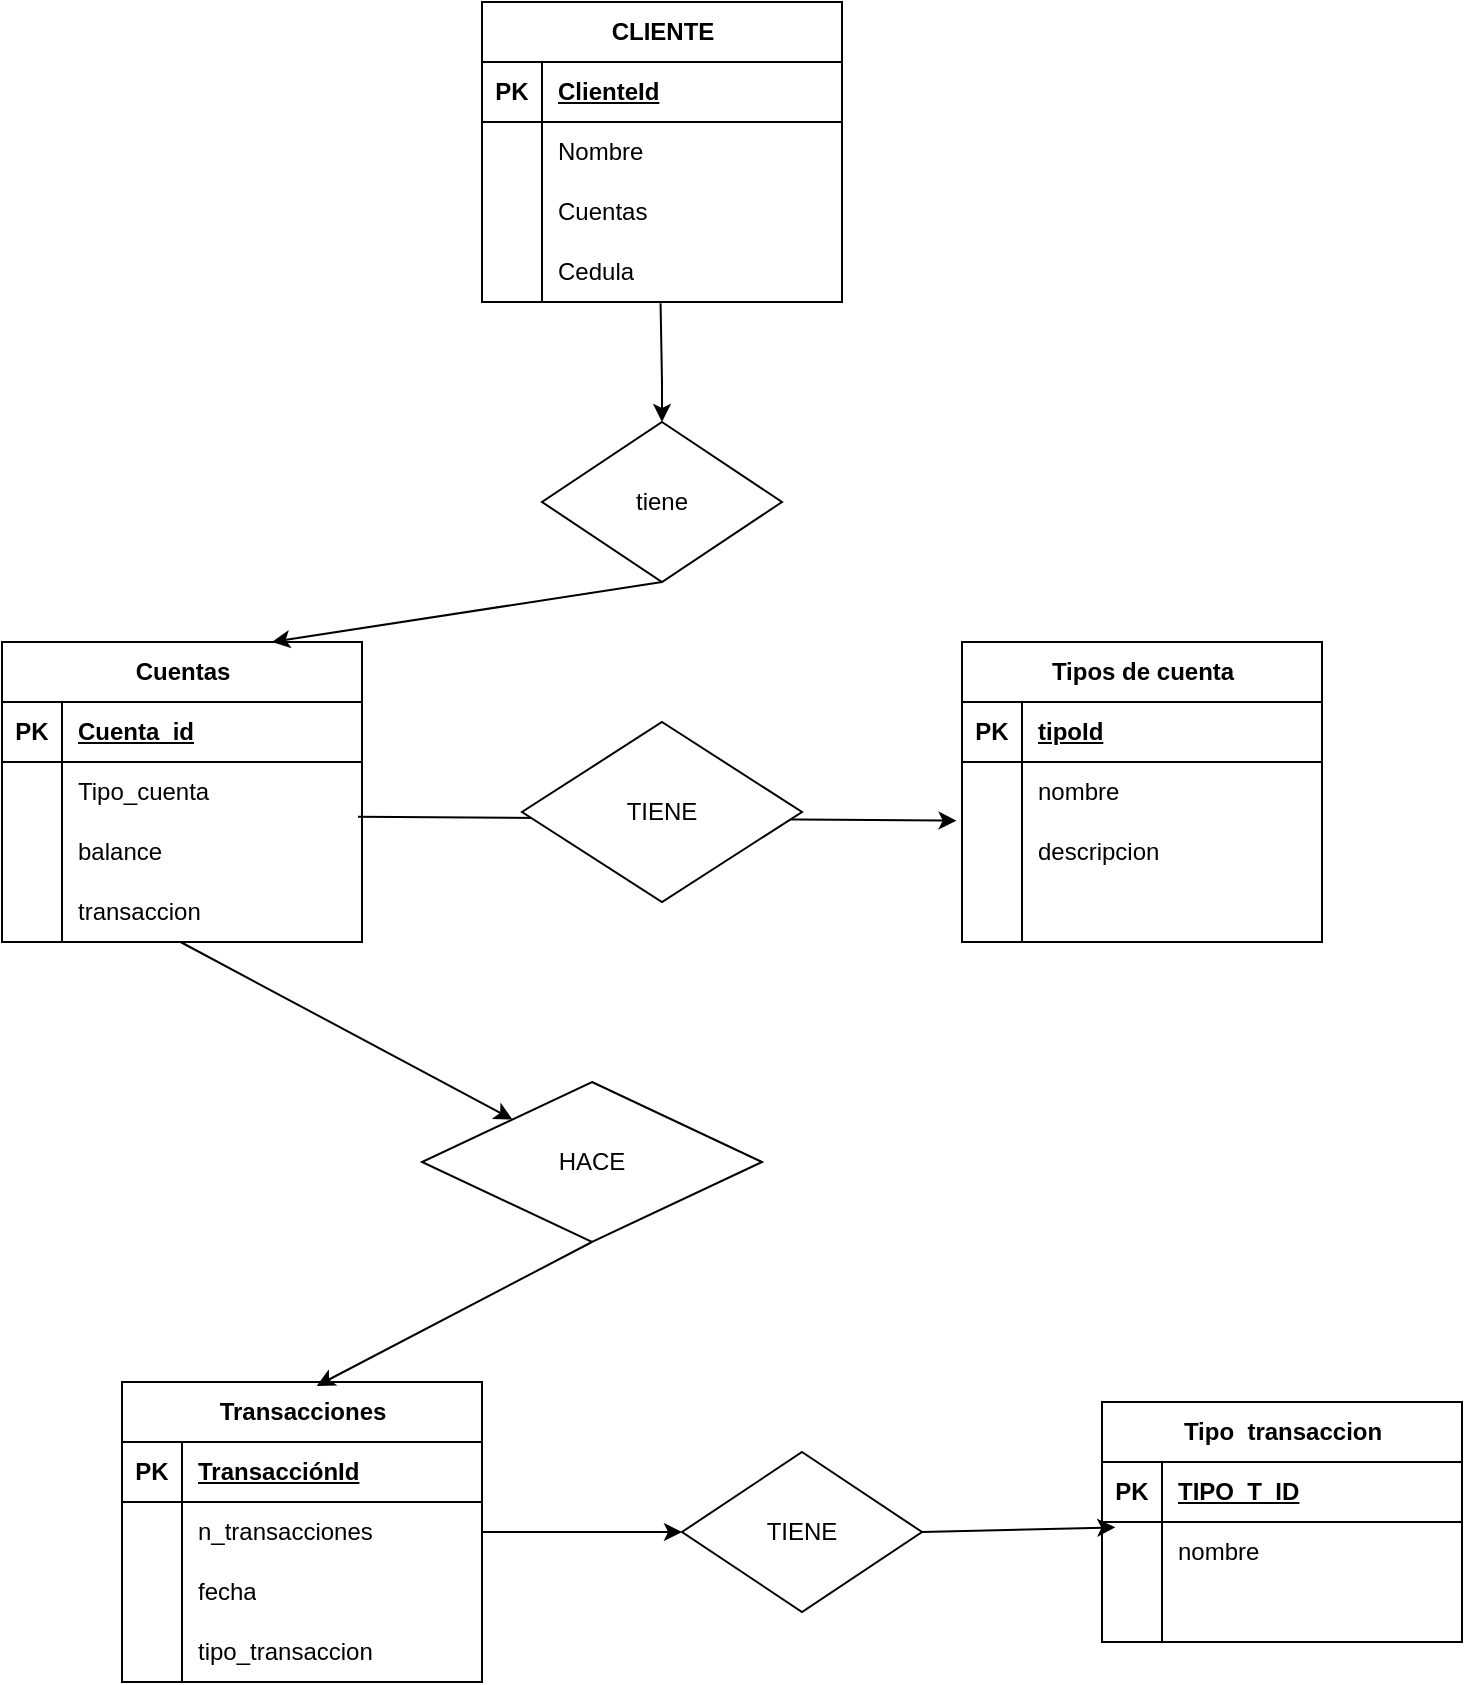 <mxfile version="21.3.8" type="browser">
  <diagram name="Página-1" id="cQ4_ujigJzuRLvJDDPFa">
    <mxGraphModel dx="794" dy="456" grid="1" gridSize="10" guides="1" tooltips="1" connect="1" arrows="1" fold="1" page="1" pageScale="1" pageWidth="827" pageHeight="1169" math="0" shadow="0">
      <root>
        <mxCell id="0" />
        <mxCell id="1" parent="0" />
        <mxCell id="If_qRwBUPv5-Lnpls2zQ-61" value="CLIENTE" style="shape=table;startSize=30;container=1;collapsible=1;childLayout=tableLayout;fixedRows=1;rowLines=0;fontStyle=1;align=center;resizeLast=1;html=1;" parent="1" vertex="1">
          <mxGeometry x="320" width="180" height="150" as="geometry" />
        </mxCell>
        <mxCell id="If_qRwBUPv5-Lnpls2zQ-62" value="" style="shape=tableRow;horizontal=0;startSize=0;swimlaneHead=0;swimlaneBody=0;fillColor=none;collapsible=0;dropTarget=0;points=[[0,0.5],[1,0.5]];portConstraint=eastwest;top=0;left=0;right=0;bottom=1;" parent="If_qRwBUPv5-Lnpls2zQ-61" vertex="1">
          <mxGeometry y="30" width="180" height="30" as="geometry" />
        </mxCell>
        <mxCell id="If_qRwBUPv5-Lnpls2zQ-63" value="PK" style="shape=partialRectangle;connectable=0;fillColor=none;top=0;left=0;bottom=0;right=0;fontStyle=1;overflow=hidden;whiteSpace=wrap;html=1;" parent="If_qRwBUPv5-Lnpls2zQ-62" vertex="1">
          <mxGeometry width="30" height="30" as="geometry">
            <mxRectangle width="30" height="30" as="alternateBounds" />
          </mxGeometry>
        </mxCell>
        <mxCell id="If_qRwBUPv5-Lnpls2zQ-64" value="ClienteId" style="shape=partialRectangle;connectable=0;fillColor=none;top=0;left=0;bottom=0;right=0;align=left;spacingLeft=6;fontStyle=5;overflow=hidden;whiteSpace=wrap;html=1;" parent="If_qRwBUPv5-Lnpls2zQ-62" vertex="1">
          <mxGeometry x="30" width="150" height="30" as="geometry">
            <mxRectangle width="150" height="30" as="alternateBounds" />
          </mxGeometry>
        </mxCell>
        <mxCell id="If_qRwBUPv5-Lnpls2zQ-65" value="" style="shape=tableRow;horizontal=0;startSize=0;swimlaneHead=0;swimlaneBody=0;fillColor=none;collapsible=0;dropTarget=0;points=[[0,0.5],[1,0.5]];portConstraint=eastwest;top=0;left=0;right=0;bottom=0;" parent="If_qRwBUPv5-Lnpls2zQ-61" vertex="1">
          <mxGeometry y="60" width="180" height="30" as="geometry" />
        </mxCell>
        <mxCell id="If_qRwBUPv5-Lnpls2zQ-66" value="" style="shape=partialRectangle;connectable=0;fillColor=none;top=0;left=0;bottom=0;right=0;editable=1;overflow=hidden;whiteSpace=wrap;html=1;" parent="If_qRwBUPv5-Lnpls2zQ-65" vertex="1">
          <mxGeometry width="30" height="30" as="geometry">
            <mxRectangle width="30" height="30" as="alternateBounds" />
          </mxGeometry>
        </mxCell>
        <mxCell id="If_qRwBUPv5-Lnpls2zQ-67" value="Nombre&amp;nbsp;" style="shape=partialRectangle;connectable=0;fillColor=none;top=0;left=0;bottom=0;right=0;align=left;spacingLeft=6;overflow=hidden;whiteSpace=wrap;html=1;" parent="If_qRwBUPv5-Lnpls2zQ-65" vertex="1">
          <mxGeometry x="30" width="150" height="30" as="geometry">
            <mxRectangle width="150" height="30" as="alternateBounds" />
          </mxGeometry>
        </mxCell>
        <mxCell id="If_qRwBUPv5-Lnpls2zQ-68" value="" style="shape=tableRow;horizontal=0;startSize=0;swimlaneHead=0;swimlaneBody=0;fillColor=none;collapsible=0;dropTarget=0;points=[[0,0.5],[1,0.5]];portConstraint=eastwest;top=0;left=0;right=0;bottom=0;" parent="If_qRwBUPv5-Lnpls2zQ-61" vertex="1">
          <mxGeometry y="90" width="180" height="30" as="geometry" />
        </mxCell>
        <mxCell id="If_qRwBUPv5-Lnpls2zQ-69" value="" style="shape=partialRectangle;connectable=0;fillColor=none;top=0;left=0;bottom=0;right=0;editable=1;overflow=hidden;whiteSpace=wrap;html=1;" parent="If_qRwBUPv5-Lnpls2zQ-68" vertex="1">
          <mxGeometry width="30" height="30" as="geometry">
            <mxRectangle width="30" height="30" as="alternateBounds" />
          </mxGeometry>
        </mxCell>
        <mxCell id="If_qRwBUPv5-Lnpls2zQ-70" value="Cuentas" style="shape=partialRectangle;connectable=0;fillColor=none;top=0;left=0;bottom=0;right=0;align=left;spacingLeft=6;overflow=hidden;whiteSpace=wrap;html=1;" parent="If_qRwBUPv5-Lnpls2zQ-68" vertex="1">
          <mxGeometry x="30" width="150" height="30" as="geometry">
            <mxRectangle width="150" height="30" as="alternateBounds" />
          </mxGeometry>
        </mxCell>
        <mxCell id="If_qRwBUPv5-Lnpls2zQ-71" value="" style="shape=tableRow;horizontal=0;startSize=0;swimlaneHead=0;swimlaneBody=0;fillColor=none;collapsible=0;dropTarget=0;points=[[0,0.5],[1,0.5]];portConstraint=eastwest;top=0;left=0;right=0;bottom=0;" parent="If_qRwBUPv5-Lnpls2zQ-61" vertex="1">
          <mxGeometry y="120" width="180" height="30" as="geometry" />
        </mxCell>
        <mxCell id="If_qRwBUPv5-Lnpls2zQ-72" value="" style="shape=partialRectangle;connectable=0;fillColor=none;top=0;left=0;bottom=0;right=0;editable=1;overflow=hidden;whiteSpace=wrap;html=1;" parent="If_qRwBUPv5-Lnpls2zQ-71" vertex="1">
          <mxGeometry width="30" height="30" as="geometry">
            <mxRectangle width="30" height="30" as="alternateBounds" />
          </mxGeometry>
        </mxCell>
        <mxCell id="If_qRwBUPv5-Lnpls2zQ-73" value="Cedula" style="shape=partialRectangle;connectable=0;fillColor=none;top=0;left=0;bottom=0;right=0;align=left;spacingLeft=6;overflow=hidden;whiteSpace=wrap;html=1;" parent="If_qRwBUPv5-Lnpls2zQ-71" vertex="1">
          <mxGeometry x="30" width="150" height="30" as="geometry">
            <mxRectangle width="150" height="30" as="alternateBounds" />
          </mxGeometry>
        </mxCell>
        <mxCell id="If_qRwBUPv5-Lnpls2zQ-74" value="" style="endArrow=classic;html=1;rounded=0;entryX=0.5;entryY=0;entryDx=0;entryDy=0;exitX=0.496;exitY=1.022;exitDx=0;exitDy=0;exitPerimeter=0;" parent="1" source="If_qRwBUPv5-Lnpls2zQ-71" target="If_qRwBUPv5-Lnpls2zQ-75" edge="1">
          <mxGeometry width="50" height="50" relative="1" as="geometry">
            <mxPoint x="410" y="160" as="sourcePoint" />
            <mxPoint x="403" y="210" as="targetPoint" />
            <Array as="points">
              <mxPoint x="410" y="190" />
              <mxPoint x="410" y="200" />
            </Array>
          </mxGeometry>
        </mxCell>
        <mxCell id="If_qRwBUPv5-Lnpls2zQ-75" value="tiene" style="rhombus;whiteSpace=wrap;html=1;" parent="1" vertex="1">
          <mxGeometry x="350" y="210" width="120" height="80" as="geometry" />
        </mxCell>
        <mxCell id="If_qRwBUPv5-Lnpls2zQ-76" value="Cuentas" style="shape=table;startSize=30;container=1;collapsible=1;childLayout=tableLayout;fixedRows=1;rowLines=0;fontStyle=1;align=center;resizeLast=1;html=1;" parent="1" vertex="1">
          <mxGeometry x="80" y="320" width="180" height="150" as="geometry" />
        </mxCell>
        <mxCell id="If_qRwBUPv5-Lnpls2zQ-77" value="" style="shape=tableRow;horizontal=0;startSize=0;swimlaneHead=0;swimlaneBody=0;fillColor=none;collapsible=0;dropTarget=0;points=[[0,0.5],[1,0.5]];portConstraint=eastwest;top=0;left=0;right=0;bottom=1;" parent="If_qRwBUPv5-Lnpls2zQ-76" vertex="1">
          <mxGeometry y="30" width="180" height="30" as="geometry" />
        </mxCell>
        <mxCell id="If_qRwBUPv5-Lnpls2zQ-78" value="PK" style="shape=partialRectangle;connectable=0;fillColor=none;top=0;left=0;bottom=0;right=0;fontStyle=1;overflow=hidden;whiteSpace=wrap;html=1;" parent="If_qRwBUPv5-Lnpls2zQ-77" vertex="1">
          <mxGeometry width="30" height="30" as="geometry">
            <mxRectangle width="30" height="30" as="alternateBounds" />
          </mxGeometry>
        </mxCell>
        <mxCell id="If_qRwBUPv5-Lnpls2zQ-79" value="Cuenta_id" style="shape=partialRectangle;connectable=0;fillColor=none;top=0;left=0;bottom=0;right=0;align=left;spacingLeft=6;fontStyle=5;overflow=hidden;whiteSpace=wrap;html=1;" parent="If_qRwBUPv5-Lnpls2zQ-77" vertex="1">
          <mxGeometry x="30" width="150" height="30" as="geometry">
            <mxRectangle width="150" height="30" as="alternateBounds" />
          </mxGeometry>
        </mxCell>
        <mxCell id="If_qRwBUPv5-Lnpls2zQ-80" value="" style="shape=tableRow;horizontal=0;startSize=0;swimlaneHead=0;swimlaneBody=0;fillColor=none;collapsible=0;dropTarget=0;points=[[0,0.5],[1,0.5]];portConstraint=eastwest;top=0;left=0;right=0;bottom=0;" parent="If_qRwBUPv5-Lnpls2zQ-76" vertex="1">
          <mxGeometry y="60" width="180" height="30" as="geometry" />
        </mxCell>
        <mxCell id="If_qRwBUPv5-Lnpls2zQ-81" value="" style="shape=partialRectangle;connectable=0;fillColor=none;top=0;left=0;bottom=0;right=0;editable=1;overflow=hidden;whiteSpace=wrap;html=1;" parent="If_qRwBUPv5-Lnpls2zQ-80" vertex="1">
          <mxGeometry width="30" height="30" as="geometry">
            <mxRectangle width="30" height="30" as="alternateBounds" />
          </mxGeometry>
        </mxCell>
        <mxCell id="If_qRwBUPv5-Lnpls2zQ-82" value="Tipo_cuenta" style="shape=partialRectangle;connectable=0;fillColor=none;top=0;left=0;bottom=0;right=0;align=left;spacingLeft=6;overflow=hidden;whiteSpace=wrap;html=1;" parent="If_qRwBUPv5-Lnpls2zQ-80" vertex="1">
          <mxGeometry x="30" width="150" height="30" as="geometry">
            <mxRectangle width="150" height="30" as="alternateBounds" />
          </mxGeometry>
        </mxCell>
        <mxCell id="If_qRwBUPv5-Lnpls2zQ-83" value="" style="shape=tableRow;horizontal=0;startSize=0;swimlaneHead=0;swimlaneBody=0;fillColor=none;collapsible=0;dropTarget=0;points=[[0,0.5],[1,0.5]];portConstraint=eastwest;top=0;left=0;right=0;bottom=0;" parent="If_qRwBUPv5-Lnpls2zQ-76" vertex="1">
          <mxGeometry y="90" width="180" height="30" as="geometry" />
        </mxCell>
        <mxCell id="If_qRwBUPv5-Lnpls2zQ-84" value="" style="shape=partialRectangle;connectable=0;fillColor=none;top=0;left=0;bottom=0;right=0;editable=1;overflow=hidden;whiteSpace=wrap;html=1;" parent="If_qRwBUPv5-Lnpls2zQ-83" vertex="1">
          <mxGeometry width="30" height="30" as="geometry">
            <mxRectangle width="30" height="30" as="alternateBounds" />
          </mxGeometry>
        </mxCell>
        <mxCell id="If_qRwBUPv5-Lnpls2zQ-85" value="balance" style="shape=partialRectangle;connectable=0;fillColor=none;top=0;left=0;bottom=0;right=0;align=left;spacingLeft=6;overflow=hidden;whiteSpace=wrap;html=1;" parent="If_qRwBUPv5-Lnpls2zQ-83" vertex="1">
          <mxGeometry x="30" width="150" height="30" as="geometry">
            <mxRectangle width="150" height="30" as="alternateBounds" />
          </mxGeometry>
        </mxCell>
        <mxCell id="If_qRwBUPv5-Lnpls2zQ-86" value="" style="shape=tableRow;horizontal=0;startSize=0;swimlaneHead=0;swimlaneBody=0;fillColor=none;collapsible=0;dropTarget=0;points=[[0,0.5],[1,0.5]];portConstraint=eastwest;top=0;left=0;right=0;bottom=0;" parent="If_qRwBUPv5-Lnpls2zQ-76" vertex="1">
          <mxGeometry y="120" width="180" height="30" as="geometry" />
        </mxCell>
        <mxCell id="If_qRwBUPv5-Lnpls2zQ-87" value="" style="shape=partialRectangle;connectable=0;fillColor=none;top=0;left=0;bottom=0;right=0;editable=1;overflow=hidden;whiteSpace=wrap;html=1;" parent="If_qRwBUPv5-Lnpls2zQ-86" vertex="1">
          <mxGeometry width="30" height="30" as="geometry">
            <mxRectangle width="30" height="30" as="alternateBounds" />
          </mxGeometry>
        </mxCell>
        <mxCell id="If_qRwBUPv5-Lnpls2zQ-88" value="transaccion" style="shape=partialRectangle;connectable=0;fillColor=none;top=0;left=0;bottom=0;right=0;align=left;spacingLeft=6;overflow=hidden;whiteSpace=wrap;html=1;" parent="If_qRwBUPv5-Lnpls2zQ-86" vertex="1">
          <mxGeometry x="30" width="150" height="30" as="geometry">
            <mxRectangle width="150" height="30" as="alternateBounds" />
          </mxGeometry>
        </mxCell>
        <mxCell id="If_qRwBUPv5-Lnpls2zQ-95" value="Tipos de cuenta" style="shape=table;startSize=30;container=1;collapsible=1;childLayout=tableLayout;fixedRows=1;rowLines=0;fontStyle=1;align=center;resizeLast=1;html=1;" parent="1" vertex="1">
          <mxGeometry x="560" y="320" width="180" height="150" as="geometry" />
        </mxCell>
        <mxCell id="If_qRwBUPv5-Lnpls2zQ-96" value="" style="shape=tableRow;horizontal=0;startSize=0;swimlaneHead=0;swimlaneBody=0;fillColor=none;collapsible=0;dropTarget=0;points=[[0,0.5],[1,0.5]];portConstraint=eastwest;top=0;left=0;right=0;bottom=1;" parent="If_qRwBUPv5-Lnpls2zQ-95" vertex="1">
          <mxGeometry y="30" width="180" height="30" as="geometry" />
        </mxCell>
        <mxCell id="If_qRwBUPv5-Lnpls2zQ-97" value="PK" style="shape=partialRectangle;connectable=0;fillColor=none;top=0;left=0;bottom=0;right=0;fontStyle=1;overflow=hidden;whiteSpace=wrap;html=1;" parent="If_qRwBUPv5-Lnpls2zQ-96" vertex="1">
          <mxGeometry width="30" height="30" as="geometry">
            <mxRectangle width="30" height="30" as="alternateBounds" />
          </mxGeometry>
        </mxCell>
        <mxCell id="If_qRwBUPv5-Lnpls2zQ-98" value="tipoId" style="shape=partialRectangle;connectable=0;fillColor=none;top=0;left=0;bottom=0;right=0;align=left;spacingLeft=6;fontStyle=5;overflow=hidden;whiteSpace=wrap;html=1;" parent="If_qRwBUPv5-Lnpls2zQ-96" vertex="1">
          <mxGeometry x="30" width="150" height="30" as="geometry">
            <mxRectangle width="150" height="30" as="alternateBounds" />
          </mxGeometry>
        </mxCell>
        <mxCell id="If_qRwBUPv5-Lnpls2zQ-99" value="" style="shape=tableRow;horizontal=0;startSize=0;swimlaneHead=0;swimlaneBody=0;fillColor=none;collapsible=0;dropTarget=0;points=[[0,0.5],[1,0.5]];portConstraint=eastwest;top=0;left=0;right=0;bottom=0;" parent="If_qRwBUPv5-Lnpls2zQ-95" vertex="1">
          <mxGeometry y="60" width="180" height="30" as="geometry" />
        </mxCell>
        <mxCell id="If_qRwBUPv5-Lnpls2zQ-100" value="" style="shape=partialRectangle;connectable=0;fillColor=none;top=0;left=0;bottom=0;right=0;editable=1;overflow=hidden;whiteSpace=wrap;html=1;" parent="If_qRwBUPv5-Lnpls2zQ-99" vertex="1">
          <mxGeometry width="30" height="30" as="geometry">
            <mxRectangle width="30" height="30" as="alternateBounds" />
          </mxGeometry>
        </mxCell>
        <mxCell id="If_qRwBUPv5-Lnpls2zQ-101" value="nombre" style="shape=partialRectangle;connectable=0;fillColor=none;top=0;left=0;bottom=0;right=0;align=left;spacingLeft=6;overflow=hidden;whiteSpace=wrap;html=1;" parent="If_qRwBUPv5-Lnpls2zQ-99" vertex="1">
          <mxGeometry x="30" width="150" height="30" as="geometry">
            <mxRectangle width="150" height="30" as="alternateBounds" />
          </mxGeometry>
        </mxCell>
        <mxCell id="If_qRwBUPv5-Lnpls2zQ-102" value="" style="shape=tableRow;horizontal=0;startSize=0;swimlaneHead=0;swimlaneBody=0;fillColor=none;collapsible=0;dropTarget=0;points=[[0,0.5],[1,0.5]];portConstraint=eastwest;top=0;left=0;right=0;bottom=0;" parent="If_qRwBUPv5-Lnpls2zQ-95" vertex="1">
          <mxGeometry y="90" width="180" height="30" as="geometry" />
        </mxCell>
        <mxCell id="If_qRwBUPv5-Lnpls2zQ-103" value="" style="shape=partialRectangle;connectable=0;fillColor=none;top=0;left=0;bottom=0;right=0;editable=1;overflow=hidden;whiteSpace=wrap;html=1;" parent="If_qRwBUPv5-Lnpls2zQ-102" vertex="1">
          <mxGeometry width="30" height="30" as="geometry">
            <mxRectangle width="30" height="30" as="alternateBounds" />
          </mxGeometry>
        </mxCell>
        <mxCell id="If_qRwBUPv5-Lnpls2zQ-104" value="descripcion" style="shape=partialRectangle;connectable=0;fillColor=none;top=0;left=0;bottom=0;right=0;align=left;spacingLeft=6;overflow=hidden;whiteSpace=wrap;html=1;" parent="If_qRwBUPv5-Lnpls2zQ-102" vertex="1">
          <mxGeometry x="30" width="150" height="30" as="geometry">
            <mxRectangle width="150" height="30" as="alternateBounds" />
          </mxGeometry>
        </mxCell>
        <mxCell id="If_qRwBUPv5-Lnpls2zQ-105" value="" style="shape=tableRow;horizontal=0;startSize=0;swimlaneHead=0;swimlaneBody=0;fillColor=none;collapsible=0;dropTarget=0;points=[[0,0.5],[1,0.5]];portConstraint=eastwest;top=0;left=0;right=0;bottom=0;" parent="If_qRwBUPv5-Lnpls2zQ-95" vertex="1">
          <mxGeometry y="120" width="180" height="30" as="geometry" />
        </mxCell>
        <mxCell id="If_qRwBUPv5-Lnpls2zQ-106" value="" style="shape=partialRectangle;connectable=0;fillColor=none;top=0;left=0;bottom=0;right=0;editable=1;overflow=hidden;whiteSpace=wrap;html=1;" parent="If_qRwBUPv5-Lnpls2zQ-105" vertex="1">
          <mxGeometry width="30" height="30" as="geometry">
            <mxRectangle width="30" height="30" as="alternateBounds" />
          </mxGeometry>
        </mxCell>
        <mxCell id="If_qRwBUPv5-Lnpls2zQ-107" value="" style="shape=partialRectangle;connectable=0;fillColor=none;top=0;left=0;bottom=0;right=0;align=left;spacingLeft=6;overflow=hidden;whiteSpace=wrap;html=1;" parent="If_qRwBUPv5-Lnpls2zQ-105" vertex="1">
          <mxGeometry x="30" width="150" height="30" as="geometry">
            <mxRectangle width="150" height="30" as="alternateBounds" />
          </mxGeometry>
        </mxCell>
        <mxCell id="If_qRwBUPv5-Lnpls2zQ-121" value="Transacciones" style="shape=table;startSize=30;container=1;collapsible=1;childLayout=tableLayout;fixedRows=1;rowLines=0;fontStyle=1;align=center;resizeLast=1;html=1;" parent="1" vertex="1">
          <mxGeometry x="140" y="690" width="180" height="150" as="geometry" />
        </mxCell>
        <mxCell id="If_qRwBUPv5-Lnpls2zQ-122" value="" style="shape=tableRow;horizontal=0;startSize=0;swimlaneHead=0;swimlaneBody=0;fillColor=none;collapsible=0;dropTarget=0;points=[[0,0.5],[1,0.5]];portConstraint=eastwest;top=0;left=0;right=0;bottom=1;" parent="If_qRwBUPv5-Lnpls2zQ-121" vertex="1">
          <mxGeometry y="30" width="180" height="30" as="geometry" />
        </mxCell>
        <mxCell id="If_qRwBUPv5-Lnpls2zQ-123" value="PK" style="shape=partialRectangle;connectable=0;fillColor=none;top=0;left=0;bottom=0;right=0;fontStyle=1;overflow=hidden;whiteSpace=wrap;html=1;" parent="If_qRwBUPv5-Lnpls2zQ-122" vertex="1">
          <mxGeometry width="30" height="30" as="geometry">
            <mxRectangle width="30" height="30" as="alternateBounds" />
          </mxGeometry>
        </mxCell>
        <mxCell id="If_qRwBUPv5-Lnpls2zQ-124" value="TransacciónId" style="shape=partialRectangle;connectable=0;fillColor=none;top=0;left=0;bottom=0;right=0;align=left;spacingLeft=6;fontStyle=5;overflow=hidden;whiteSpace=wrap;html=1;" parent="If_qRwBUPv5-Lnpls2zQ-122" vertex="1">
          <mxGeometry x="30" width="150" height="30" as="geometry">
            <mxRectangle width="150" height="30" as="alternateBounds" />
          </mxGeometry>
        </mxCell>
        <mxCell id="If_qRwBUPv5-Lnpls2zQ-125" value="" style="shape=tableRow;horizontal=0;startSize=0;swimlaneHead=0;swimlaneBody=0;fillColor=none;collapsible=0;dropTarget=0;points=[[0,0.5],[1,0.5]];portConstraint=eastwest;top=0;left=0;right=0;bottom=0;" parent="If_qRwBUPv5-Lnpls2zQ-121" vertex="1">
          <mxGeometry y="60" width="180" height="30" as="geometry" />
        </mxCell>
        <mxCell id="If_qRwBUPv5-Lnpls2zQ-126" value="" style="shape=partialRectangle;connectable=0;fillColor=none;top=0;left=0;bottom=0;right=0;editable=1;overflow=hidden;whiteSpace=wrap;html=1;" parent="If_qRwBUPv5-Lnpls2zQ-125" vertex="1">
          <mxGeometry width="30" height="30" as="geometry">
            <mxRectangle width="30" height="30" as="alternateBounds" />
          </mxGeometry>
        </mxCell>
        <mxCell id="If_qRwBUPv5-Lnpls2zQ-127" value="n_transacciones" style="shape=partialRectangle;connectable=0;fillColor=none;top=0;left=0;bottom=0;right=0;align=left;spacingLeft=6;overflow=hidden;whiteSpace=wrap;html=1;" parent="If_qRwBUPv5-Lnpls2zQ-125" vertex="1">
          <mxGeometry x="30" width="150" height="30" as="geometry">
            <mxRectangle width="150" height="30" as="alternateBounds" />
          </mxGeometry>
        </mxCell>
        <mxCell id="If_qRwBUPv5-Lnpls2zQ-128" value="" style="shape=tableRow;horizontal=0;startSize=0;swimlaneHead=0;swimlaneBody=0;fillColor=none;collapsible=0;dropTarget=0;points=[[0,0.5],[1,0.5]];portConstraint=eastwest;top=0;left=0;right=0;bottom=0;" parent="If_qRwBUPv5-Lnpls2zQ-121" vertex="1">
          <mxGeometry y="90" width="180" height="30" as="geometry" />
        </mxCell>
        <mxCell id="If_qRwBUPv5-Lnpls2zQ-129" value="" style="shape=partialRectangle;connectable=0;fillColor=none;top=0;left=0;bottom=0;right=0;editable=1;overflow=hidden;whiteSpace=wrap;html=1;" parent="If_qRwBUPv5-Lnpls2zQ-128" vertex="1">
          <mxGeometry width="30" height="30" as="geometry">
            <mxRectangle width="30" height="30" as="alternateBounds" />
          </mxGeometry>
        </mxCell>
        <mxCell id="If_qRwBUPv5-Lnpls2zQ-130" value="fecha" style="shape=partialRectangle;connectable=0;fillColor=none;top=0;left=0;bottom=0;right=0;align=left;spacingLeft=6;overflow=hidden;whiteSpace=wrap;html=1;" parent="If_qRwBUPv5-Lnpls2zQ-128" vertex="1">
          <mxGeometry x="30" width="150" height="30" as="geometry">
            <mxRectangle width="150" height="30" as="alternateBounds" />
          </mxGeometry>
        </mxCell>
        <mxCell id="If_qRwBUPv5-Lnpls2zQ-131" value="" style="shape=tableRow;horizontal=0;startSize=0;swimlaneHead=0;swimlaneBody=0;fillColor=none;collapsible=0;dropTarget=0;points=[[0,0.5],[1,0.5]];portConstraint=eastwest;top=0;left=0;right=0;bottom=0;" parent="If_qRwBUPv5-Lnpls2zQ-121" vertex="1">
          <mxGeometry y="120" width="180" height="30" as="geometry" />
        </mxCell>
        <mxCell id="If_qRwBUPv5-Lnpls2zQ-132" value="" style="shape=partialRectangle;connectable=0;fillColor=none;top=0;left=0;bottom=0;right=0;editable=1;overflow=hidden;whiteSpace=wrap;html=1;" parent="If_qRwBUPv5-Lnpls2zQ-131" vertex="1">
          <mxGeometry width="30" height="30" as="geometry">
            <mxRectangle width="30" height="30" as="alternateBounds" />
          </mxGeometry>
        </mxCell>
        <mxCell id="If_qRwBUPv5-Lnpls2zQ-133" value="tipo_transaccion" style="shape=partialRectangle;connectable=0;fillColor=none;top=0;left=0;bottom=0;right=0;align=left;spacingLeft=6;overflow=hidden;whiteSpace=wrap;html=1;" parent="If_qRwBUPv5-Lnpls2zQ-131" vertex="1">
          <mxGeometry x="30" width="150" height="30" as="geometry">
            <mxRectangle width="150" height="30" as="alternateBounds" />
          </mxGeometry>
        </mxCell>
        <mxCell id="If_qRwBUPv5-Lnpls2zQ-147" value="" style="endArrow=classic;html=1;rounded=0;entryX=0.75;entryY=0;entryDx=0;entryDy=0;exitX=0.5;exitY=1;exitDx=0;exitDy=0;" parent="1" source="If_qRwBUPv5-Lnpls2zQ-75" target="If_qRwBUPv5-Lnpls2zQ-76" edge="1">
          <mxGeometry width="50" height="50" relative="1" as="geometry">
            <mxPoint x="390" y="260" as="sourcePoint" />
            <mxPoint x="440" y="210" as="targetPoint" />
          </mxGeometry>
        </mxCell>
        <mxCell id="If_qRwBUPv5-Lnpls2zQ-148" value="" style="endArrow=classic;html=1;rounded=0;exitX=0.989;exitY=-0.089;exitDx=0;exitDy=0;exitPerimeter=0;entryX=-0.015;entryY=-0.022;entryDx=0;entryDy=0;entryPerimeter=0;" parent="1" source="If_qRwBUPv5-Lnpls2zQ-83" target="If_qRwBUPv5-Lnpls2zQ-102" edge="1">
          <mxGeometry width="50" height="50" relative="1" as="geometry">
            <mxPoint x="390" y="360" as="sourcePoint" />
            <mxPoint x="440" y="310" as="targetPoint" />
          </mxGeometry>
        </mxCell>
        <mxCell id="If_qRwBUPv5-Lnpls2zQ-150" value="TIENE" style="rhombus;whiteSpace=wrap;html=1;" parent="1" vertex="1">
          <mxGeometry x="340" y="360" width="140" height="90" as="geometry" />
        </mxCell>
        <mxCell id="If_qRwBUPv5-Lnpls2zQ-151" value="" style="endArrow=classic;html=1;rounded=0;exitX=0.496;exitY=1;exitDx=0;exitDy=0;exitPerimeter=0;" parent="1" source="If_qRwBUPv5-Lnpls2zQ-86" target="If_qRwBUPv5-Lnpls2zQ-152" edge="1">
          <mxGeometry width="50" height="50" relative="1" as="geometry">
            <mxPoint x="390" y="460" as="sourcePoint" />
            <mxPoint x="260" y="500" as="targetPoint" />
          </mxGeometry>
        </mxCell>
        <mxCell id="If_qRwBUPv5-Lnpls2zQ-152" value="HACE" style="rhombus;whiteSpace=wrap;html=1;" parent="1" vertex="1">
          <mxGeometry x="290" y="540" width="170" height="80" as="geometry" />
        </mxCell>
        <mxCell id="If_qRwBUPv5-Lnpls2zQ-153" value="" style="endArrow=classic;html=1;rounded=0;entryX=0.541;entryY=0.013;entryDx=0;entryDy=0;entryPerimeter=0;exitX=0.5;exitY=1;exitDx=0;exitDy=0;" parent="1" source="If_qRwBUPv5-Lnpls2zQ-152" target="If_qRwBUPv5-Lnpls2zQ-121" edge="1">
          <mxGeometry width="50" height="50" relative="1" as="geometry">
            <mxPoint x="390" y="560" as="sourcePoint" />
            <mxPoint x="440" y="510" as="targetPoint" />
          </mxGeometry>
        </mxCell>
        <mxCell id="If_qRwBUPv5-Lnpls2zQ-154" value="Tipo&amp;nbsp; transaccion" style="shape=table;startSize=30;container=1;collapsible=1;childLayout=tableLayout;fixedRows=1;rowLines=0;fontStyle=1;align=center;resizeLast=1;html=1;" parent="1" vertex="1">
          <mxGeometry x="630" y="700" width="180" height="120" as="geometry" />
        </mxCell>
        <mxCell id="If_qRwBUPv5-Lnpls2zQ-155" value="" style="shape=tableRow;horizontal=0;startSize=0;swimlaneHead=0;swimlaneBody=0;fillColor=none;collapsible=0;dropTarget=0;points=[[0,0.5],[1,0.5]];portConstraint=eastwest;top=0;left=0;right=0;bottom=1;" parent="If_qRwBUPv5-Lnpls2zQ-154" vertex="1">
          <mxGeometry y="30" width="180" height="30" as="geometry" />
        </mxCell>
        <mxCell id="If_qRwBUPv5-Lnpls2zQ-156" value="PK" style="shape=partialRectangle;connectable=0;fillColor=none;top=0;left=0;bottom=0;right=0;fontStyle=1;overflow=hidden;whiteSpace=wrap;html=1;" parent="If_qRwBUPv5-Lnpls2zQ-155" vertex="1">
          <mxGeometry width="30" height="30" as="geometry">
            <mxRectangle width="30" height="30" as="alternateBounds" />
          </mxGeometry>
        </mxCell>
        <mxCell id="If_qRwBUPv5-Lnpls2zQ-157" value="TIPO_T_ID" style="shape=partialRectangle;connectable=0;fillColor=none;top=0;left=0;bottom=0;right=0;align=left;spacingLeft=6;fontStyle=5;overflow=hidden;whiteSpace=wrap;html=1;" parent="If_qRwBUPv5-Lnpls2zQ-155" vertex="1">
          <mxGeometry x="30" width="150" height="30" as="geometry">
            <mxRectangle width="150" height="30" as="alternateBounds" />
          </mxGeometry>
        </mxCell>
        <mxCell id="If_qRwBUPv5-Lnpls2zQ-158" value="" style="shape=tableRow;horizontal=0;startSize=0;swimlaneHead=0;swimlaneBody=0;fillColor=none;collapsible=0;dropTarget=0;points=[[0,0.5],[1,0.5]];portConstraint=eastwest;top=0;left=0;right=0;bottom=0;" parent="If_qRwBUPv5-Lnpls2zQ-154" vertex="1">
          <mxGeometry y="60" width="180" height="30" as="geometry" />
        </mxCell>
        <mxCell id="If_qRwBUPv5-Lnpls2zQ-159" value="" style="shape=partialRectangle;connectable=0;fillColor=none;top=0;left=0;bottom=0;right=0;editable=1;overflow=hidden;whiteSpace=wrap;html=1;" parent="If_qRwBUPv5-Lnpls2zQ-158" vertex="1">
          <mxGeometry width="30" height="30" as="geometry">
            <mxRectangle width="30" height="30" as="alternateBounds" />
          </mxGeometry>
        </mxCell>
        <mxCell id="If_qRwBUPv5-Lnpls2zQ-160" value="nombre" style="shape=partialRectangle;connectable=0;fillColor=none;top=0;left=0;bottom=0;right=0;align=left;spacingLeft=6;overflow=hidden;whiteSpace=wrap;html=1;" parent="If_qRwBUPv5-Lnpls2zQ-158" vertex="1">
          <mxGeometry x="30" width="150" height="30" as="geometry">
            <mxRectangle width="150" height="30" as="alternateBounds" />
          </mxGeometry>
        </mxCell>
        <mxCell id="If_qRwBUPv5-Lnpls2zQ-161" value="" style="shape=tableRow;horizontal=0;startSize=0;swimlaneHead=0;swimlaneBody=0;fillColor=none;collapsible=0;dropTarget=0;points=[[0,0.5],[1,0.5]];portConstraint=eastwest;top=0;left=0;right=0;bottom=0;" parent="If_qRwBUPv5-Lnpls2zQ-154" vertex="1">
          <mxGeometry y="90" width="180" height="30" as="geometry" />
        </mxCell>
        <mxCell id="If_qRwBUPv5-Lnpls2zQ-162" value="" style="shape=partialRectangle;connectable=0;fillColor=none;top=0;left=0;bottom=0;right=0;editable=1;overflow=hidden;whiteSpace=wrap;html=1;" parent="If_qRwBUPv5-Lnpls2zQ-161" vertex="1">
          <mxGeometry width="30" height="30" as="geometry">
            <mxRectangle width="30" height="30" as="alternateBounds" />
          </mxGeometry>
        </mxCell>
        <mxCell id="If_qRwBUPv5-Lnpls2zQ-163" value="" style="shape=partialRectangle;connectable=0;fillColor=none;top=0;left=0;bottom=0;right=0;align=left;spacingLeft=6;overflow=hidden;whiteSpace=wrap;html=1;" parent="If_qRwBUPv5-Lnpls2zQ-161" vertex="1">
          <mxGeometry x="30" width="150" height="30" as="geometry">
            <mxRectangle width="150" height="30" as="alternateBounds" />
          </mxGeometry>
        </mxCell>
        <mxCell id="If_qRwBUPv5-Lnpls2zQ-167" value="TIENE" style="rhombus;whiteSpace=wrap;html=1;" parent="1" vertex="1">
          <mxGeometry x="420" y="725" width="120" height="80" as="geometry" />
        </mxCell>
        <mxCell id="If_qRwBUPv5-Lnpls2zQ-168" value="" style="endArrow=classic;html=1;rounded=0;exitX=1;exitY=0.5;exitDx=0;exitDy=0;entryX=0;entryY=0.5;entryDx=0;entryDy=0;" parent="1" source="If_qRwBUPv5-Lnpls2zQ-125" target="If_qRwBUPv5-Lnpls2zQ-167" edge="1">
          <mxGeometry width="50" height="50" relative="1" as="geometry">
            <mxPoint x="390" y="660" as="sourcePoint" />
            <mxPoint x="440" y="610" as="targetPoint" />
          </mxGeometry>
        </mxCell>
        <mxCell id="If_qRwBUPv5-Lnpls2zQ-169" value="" style="endArrow=classic;html=1;rounded=0;exitX=1;exitY=0.5;exitDx=0;exitDy=0;entryX=0.037;entryY=0.089;entryDx=0;entryDy=0;entryPerimeter=0;" parent="1" source="If_qRwBUPv5-Lnpls2zQ-167" target="If_qRwBUPv5-Lnpls2zQ-158" edge="1">
          <mxGeometry width="50" height="50" relative="1" as="geometry">
            <mxPoint x="390" y="660" as="sourcePoint" />
            <mxPoint x="440" y="610" as="targetPoint" />
          </mxGeometry>
        </mxCell>
      </root>
    </mxGraphModel>
  </diagram>
</mxfile>
